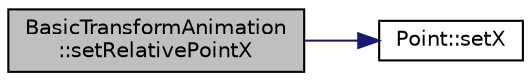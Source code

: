 digraph "BasicTransformAnimation::setRelativePointX"
{
  edge [fontname="Helvetica",fontsize="10",labelfontname="Helvetica",labelfontsize="10"];
  node [fontname="Helvetica",fontsize="10",shape=record];
  rankdir="LR";
  Node1 [label="BasicTransformAnimation\l::setRelativePointX",height=0.2,width=0.4,color="black", fillcolor="grey75", style="filled", fontcolor="black"];
  Node1 -> Node2 [color="midnightblue",fontsize="10",style="solid",fontname="Helvetica"];
  Node2 [label="Point::setX",height=0.2,width=0.4,color="black", fillcolor="white", style="filled",URL="$class_point.html#ac24951f100ad7704f06f59b9cc1956ba"];
}
